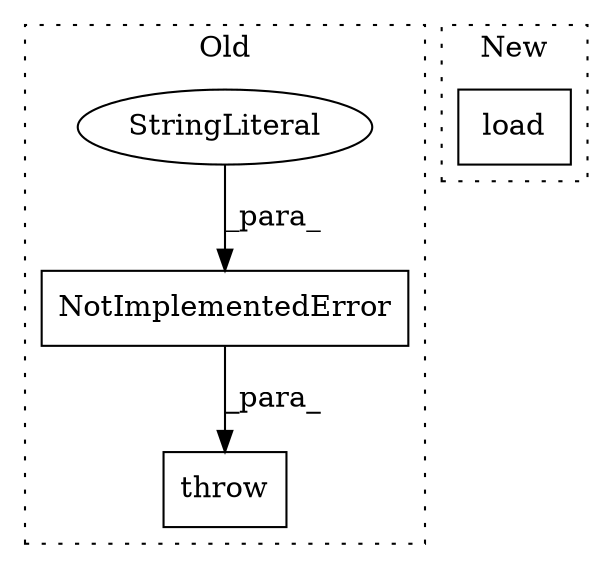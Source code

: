 digraph G {
subgraph cluster0 {
1 [label="NotImplementedError" a="32" s="6301,6367" l="20,1" shape="box"];
3 [label="StringLiteral" a="45" s="6321" l="46" shape="ellipse"];
4 [label="throw" a="53" s="6295" l="6" shape="box"];
label = "Old";
style="dotted";
}
subgraph cluster1 {
2 [label="load" a="32" s="3571,3594" l="5,1" shape="box"];
label = "New";
style="dotted";
}
1 -> 4 [label="_para_"];
3 -> 1 [label="_para_"];
}
